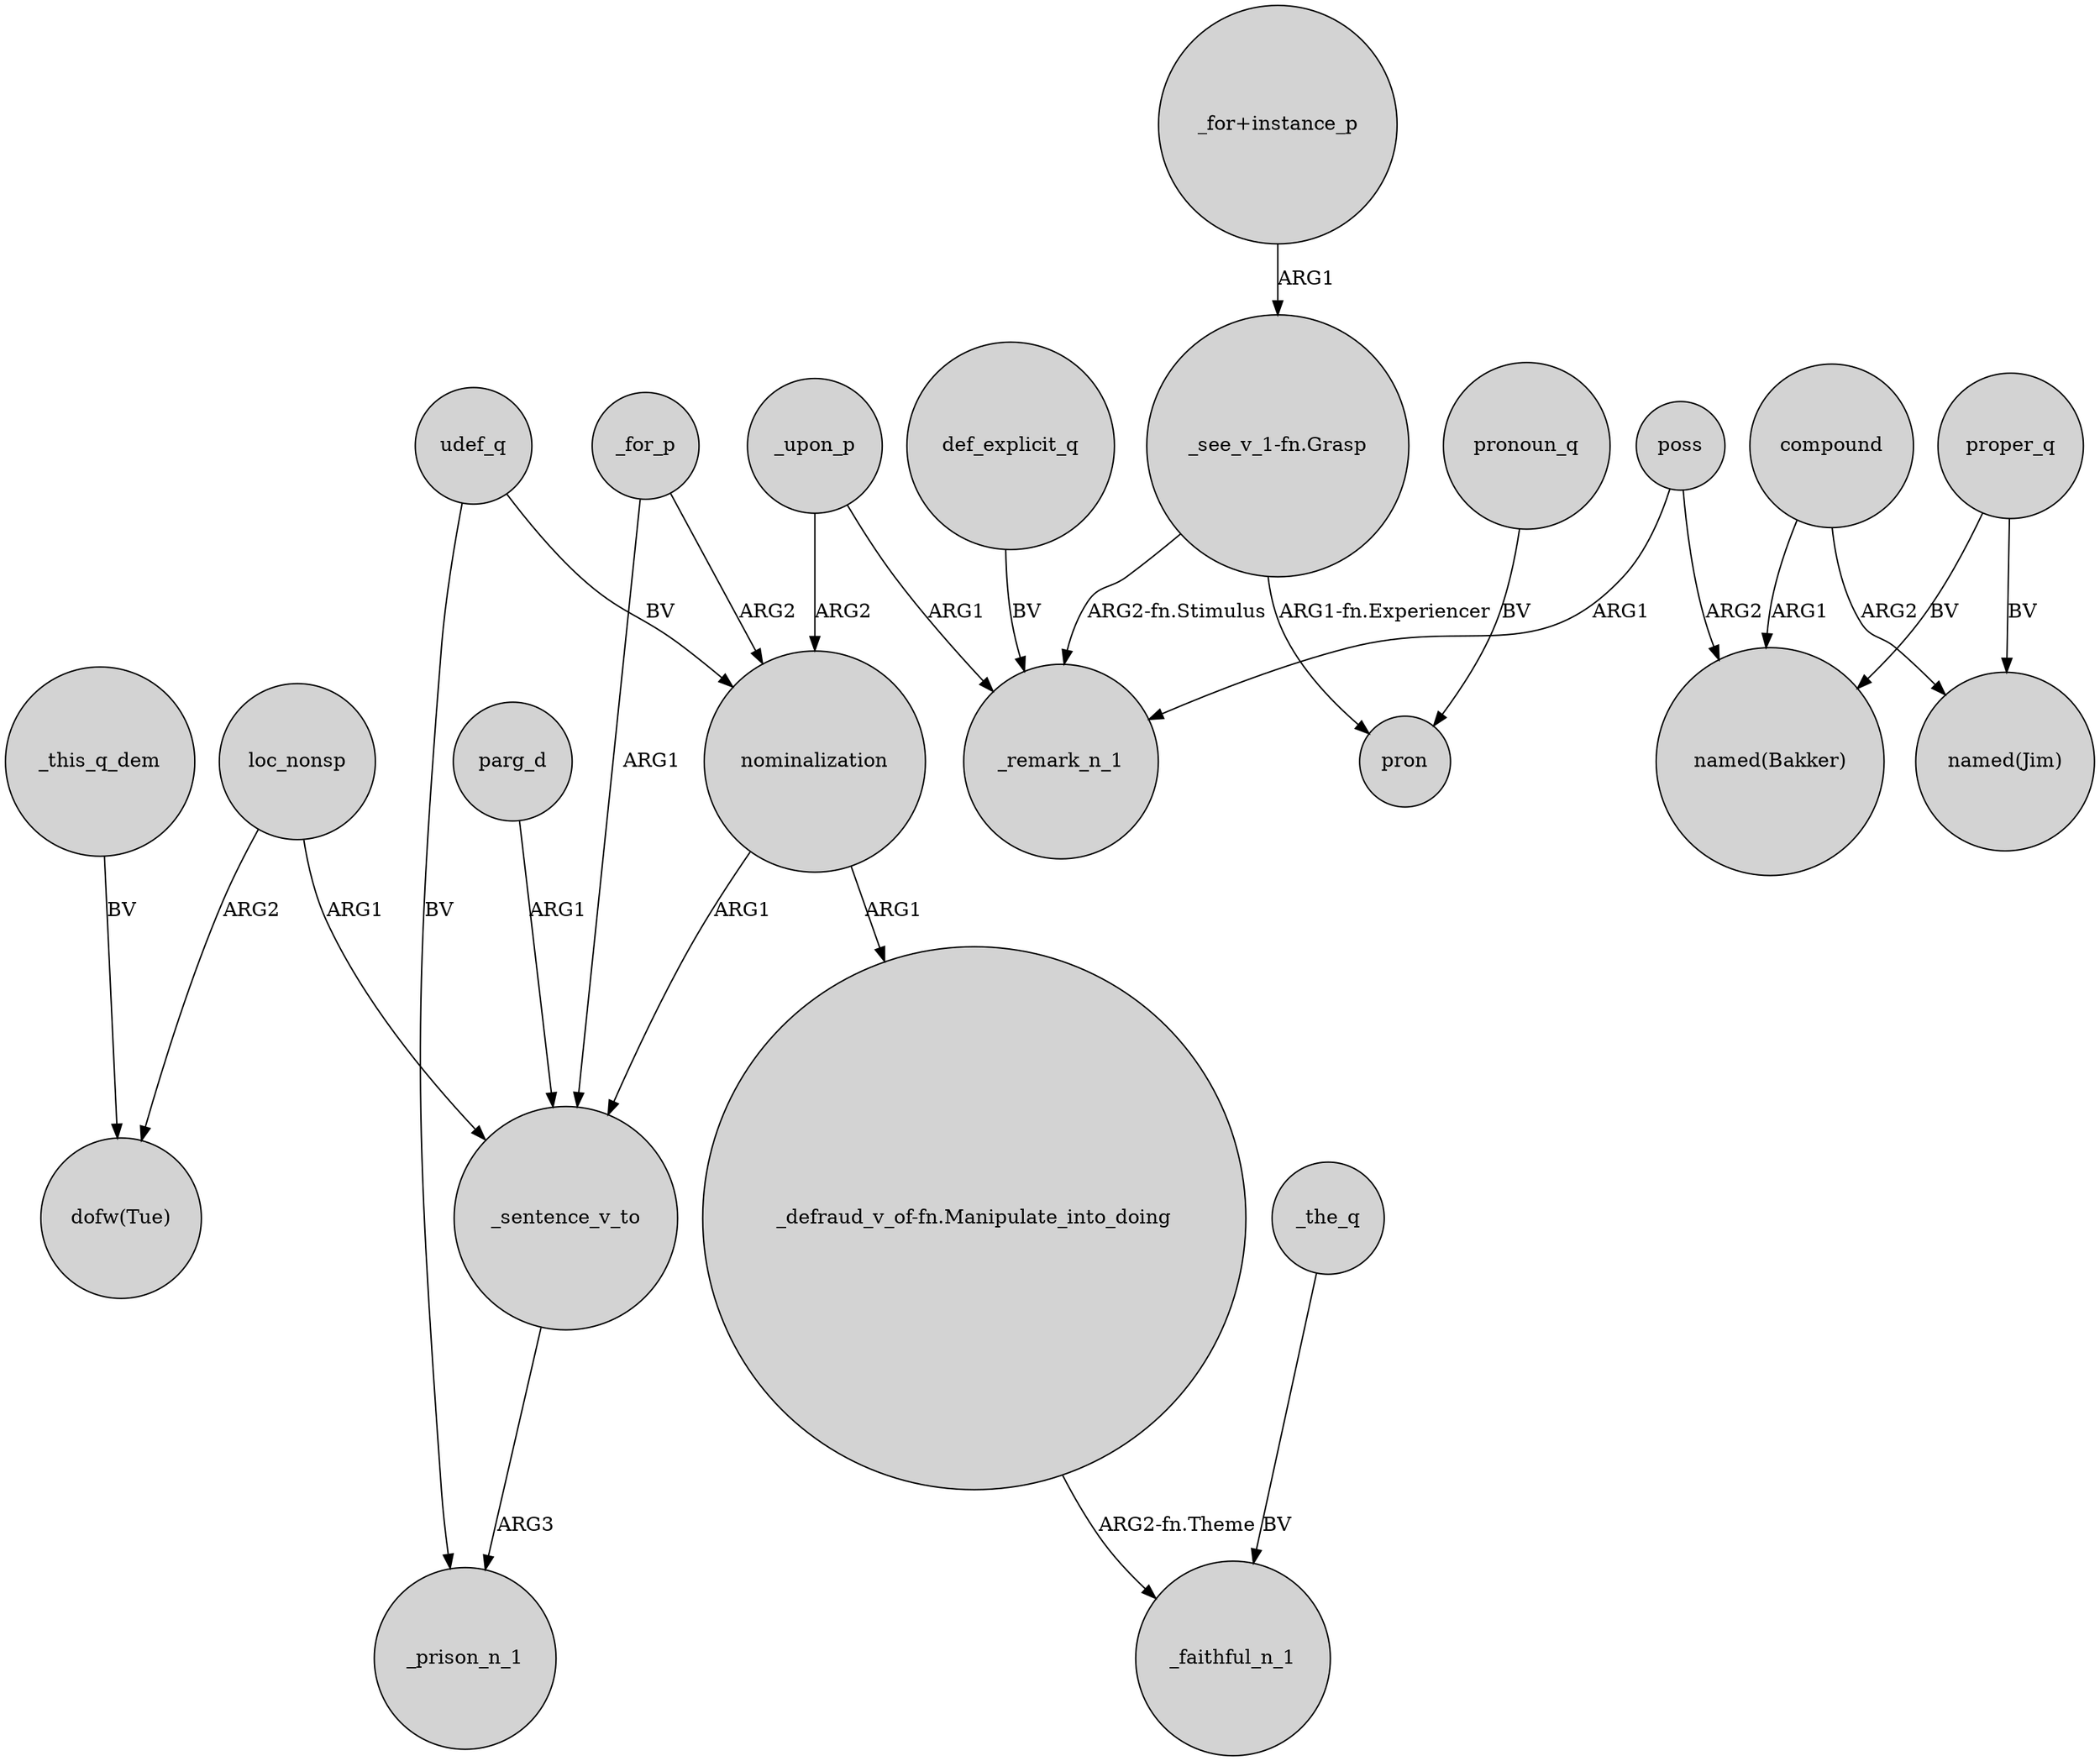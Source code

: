 digraph {
	node [shape=circle style=filled]
	_this_q_dem -> "dofw(Tue)" [label=BV]
	poss -> _remark_n_1 [label=ARG1]
	loc_nonsp -> _sentence_v_to [label=ARG1]
	"_for+instance_p" -> "_see_v_1-fn.Grasp" [label=ARG1]
	nominalization -> _sentence_v_to [label=ARG1]
	_for_p -> nominalization [label=ARG2]
	proper_q -> "named(Jim)" [label=BV]
	proper_q -> "named(Bakker)" [label=BV]
	parg_d -> _sentence_v_to [label=ARG1]
	"_defraud_v_of-fn.Manipulate_into_doing" -> _faithful_n_1 [label="ARG2-fn.Theme"]
	compound -> "named(Jim)" [label=ARG2]
	_upon_p -> _remark_n_1 [label=ARG1]
	pronoun_q -> pron [label=BV]
	_upon_p -> nominalization [label=ARG2]
	nominalization -> "_defraud_v_of-fn.Manipulate_into_doing" [label=ARG1]
	_for_p -> _sentence_v_to [label=ARG1]
	loc_nonsp -> "dofw(Tue)" [label=ARG2]
	udef_q -> nominalization [label=BV]
	poss -> "named(Bakker)" [label=ARG2]
	"_see_v_1-fn.Grasp" -> pron [label="ARG1-fn.Experiencer"]
	"_see_v_1-fn.Grasp" -> _remark_n_1 [label="ARG2-fn.Stimulus"]
	def_explicit_q -> _remark_n_1 [label=BV]
	_the_q -> _faithful_n_1 [label=BV]
	_sentence_v_to -> _prison_n_1 [label=ARG3]
	udef_q -> _prison_n_1 [label=BV]
	compound -> "named(Bakker)" [label=ARG1]
}
